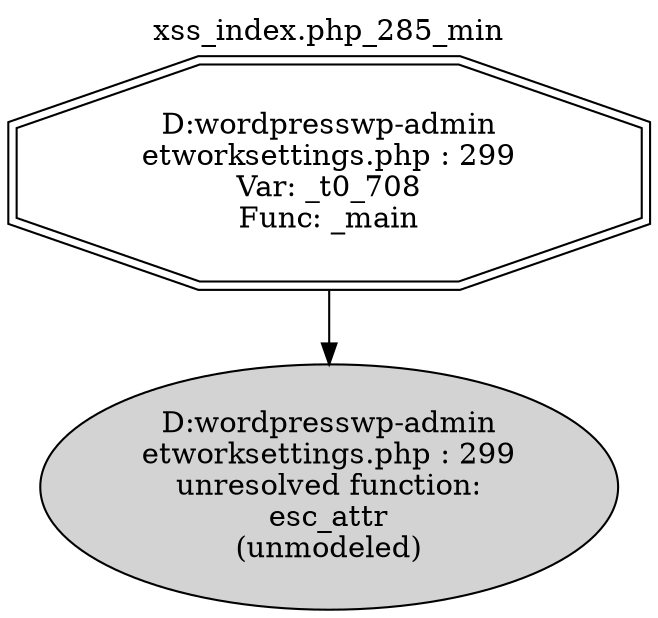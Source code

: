 digraph cfg {
  label="xss_index.php_285_min";
  labelloc=t;
  n1 [shape=doubleoctagon, label="D:\wordpress\wp-admin\network\settings.php : 299\nVar: _t0_708\nFunc: _main\n"];
  n2 [shape=ellipse, label="D:\wordpress\wp-admin\network\settings.php : 299\nunresolved function:\nesc_attr\n(unmodeled)\n",style=filled];
  n1 -> n2;
}
